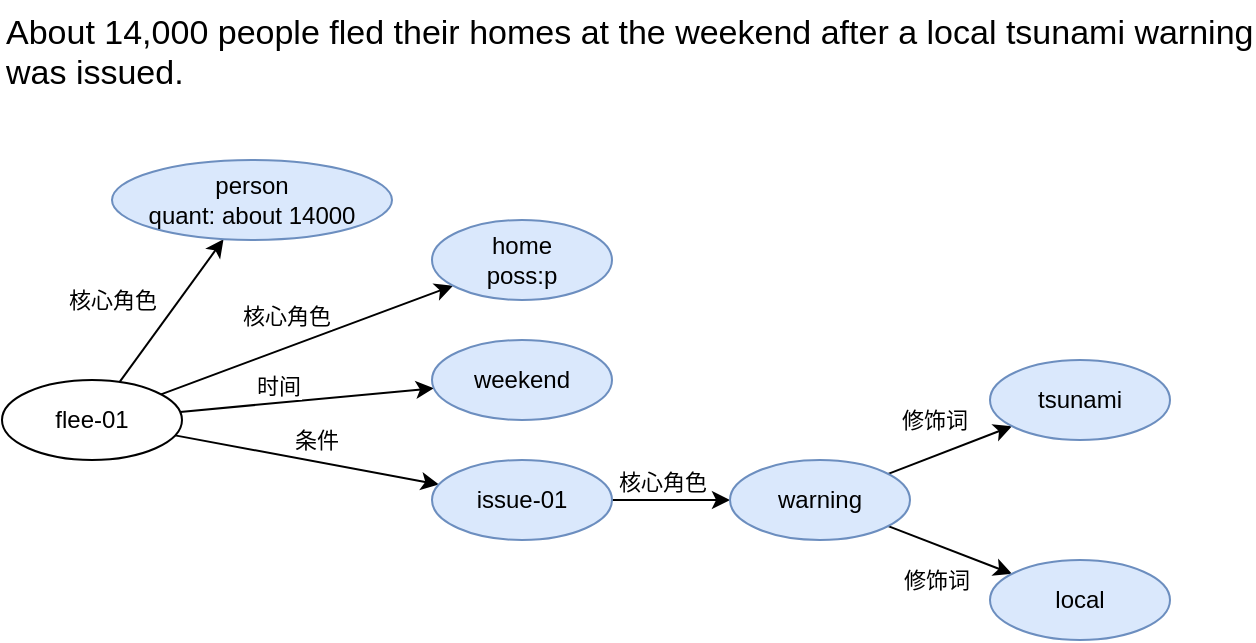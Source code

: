 <mxfile version="22.1.11" type="github">
  <diagram name="第 1 页" id="Bpt3EHnc-XG6woePa3AU">
    <mxGraphModel dx="1065" dy="578" grid="1" gridSize="10" guides="1" tooltips="1" connect="1" arrows="1" fold="1" page="1" pageScale="1" pageWidth="827" pageHeight="1169" math="0" shadow="0">
      <root>
        <mxCell id="0" />
        <mxCell id="1" parent="0" />
        <mxCell id="xj7ccxpRjcmuDJTjEku6-1" value="&lt;font style=&quot;font-size: 17px;&quot;&gt;About 14,000 people fled their homes at the weekend after a local tsunami warning was issued. &lt;/font&gt;" style="text;whiteSpace=wrap;html=1;" parent="1" vertex="1">
          <mxGeometry x="134" y="70" width="626" height="40" as="geometry" />
        </mxCell>
        <mxCell id="xj7ccxpRjcmuDJTjEku6-5" value="" style="rounded=0;orthogonalLoop=1;jettySize=auto;html=1;" parent="1" source="xj7ccxpRjcmuDJTjEku6-2" target="xj7ccxpRjcmuDJTjEku6-4" edge="1">
          <mxGeometry relative="1" as="geometry" />
        </mxCell>
        <mxCell id="xj7ccxpRjcmuDJTjEku6-6" value="核心角色" style="edgeLabel;html=1;align=center;verticalAlign=middle;resizable=0;points=[];" parent="xj7ccxpRjcmuDJTjEku6-5" vertex="1" connectable="0">
          <mxGeometry y="1" relative="1" as="geometry">
            <mxPoint x="-29" y="-5" as="offset" />
          </mxGeometry>
        </mxCell>
        <mxCell id="xj7ccxpRjcmuDJTjEku6-8" value="" style="rounded=0;orthogonalLoop=1;jettySize=auto;html=1;" parent="1" source="xj7ccxpRjcmuDJTjEku6-2" target="xj7ccxpRjcmuDJTjEku6-7" edge="1">
          <mxGeometry relative="1" as="geometry" />
        </mxCell>
        <mxCell id="xj7ccxpRjcmuDJTjEku6-9" value="核心角色" style="edgeLabel;html=1;align=center;verticalAlign=middle;resizable=0;points=[];" parent="xj7ccxpRjcmuDJTjEku6-8" vertex="1" connectable="0">
          <mxGeometry x="-0.05" y="2" relative="1" as="geometry">
            <mxPoint x="-6" y="-12" as="offset" />
          </mxGeometry>
        </mxCell>
        <mxCell id="xj7ccxpRjcmuDJTjEku6-11" value="" style="rounded=0;orthogonalLoop=1;jettySize=auto;html=1;" parent="1" source="xj7ccxpRjcmuDJTjEku6-2" target="xj7ccxpRjcmuDJTjEku6-10" edge="1">
          <mxGeometry relative="1" as="geometry" />
        </mxCell>
        <mxCell id="xj7ccxpRjcmuDJTjEku6-12" value="时间" style="edgeLabel;html=1;align=center;verticalAlign=middle;resizable=0;points=[];" parent="xj7ccxpRjcmuDJTjEku6-11" vertex="1" connectable="0">
          <mxGeometry x="-0.4" y="-1" relative="1" as="geometry">
            <mxPoint x="11" y="-11" as="offset" />
          </mxGeometry>
        </mxCell>
        <mxCell id="xj7ccxpRjcmuDJTjEku6-14" value="" style="rounded=0;orthogonalLoop=1;jettySize=auto;html=1;" parent="1" source="xj7ccxpRjcmuDJTjEku6-2" target="xj7ccxpRjcmuDJTjEku6-13" edge="1">
          <mxGeometry relative="1" as="geometry" />
        </mxCell>
        <mxCell id="xj7ccxpRjcmuDJTjEku6-15" value="条件" style="edgeLabel;html=1;align=center;verticalAlign=middle;resizable=0;points=[];" parent="xj7ccxpRjcmuDJTjEku6-14" vertex="1" connectable="0">
          <mxGeometry x="-0.175" y="1" relative="1" as="geometry">
            <mxPoint x="15" y="-7" as="offset" />
          </mxGeometry>
        </mxCell>
        <mxCell id="xj7ccxpRjcmuDJTjEku6-2" value="flee-01" style="ellipse;whiteSpace=wrap;html=1;" parent="1" vertex="1">
          <mxGeometry x="134" y="260" width="90" height="40" as="geometry" />
        </mxCell>
        <mxCell id="xj7ccxpRjcmuDJTjEku6-4" value="person&lt;br&gt;quant: about 14000" style="ellipse;whiteSpace=wrap;html=1;fillColor=#dae8fc;strokeColor=#6c8ebf;" parent="1" vertex="1">
          <mxGeometry x="189" y="150" width="140" height="40" as="geometry" />
        </mxCell>
        <mxCell id="xj7ccxpRjcmuDJTjEku6-7" value="home&lt;br&gt;poss:p" style="ellipse;whiteSpace=wrap;html=1;fillColor=#dae8fc;strokeColor=#6c8ebf;" parent="1" vertex="1">
          <mxGeometry x="349" y="180" width="90" height="40" as="geometry" />
        </mxCell>
        <mxCell id="xj7ccxpRjcmuDJTjEku6-10" value="weekend" style="ellipse;whiteSpace=wrap;html=1;fillColor=#dae8fc;strokeColor=#6c8ebf;" parent="1" vertex="1">
          <mxGeometry x="349" y="240" width="90" height="40" as="geometry" />
        </mxCell>
        <mxCell id="xj7ccxpRjcmuDJTjEku6-24" value="" style="edgeStyle=orthogonalEdgeStyle;rounded=0;orthogonalLoop=1;jettySize=auto;html=1;" parent="1" source="xj7ccxpRjcmuDJTjEku6-13" target="xj7ccxpRjcmuDJTjEku6-16" edge="1">
          <mxGeometry relative="1" as="geometry" />
        </mxCell>
        <mxCell id="xj7ccxpRjcmuDJTjEku6-25" value="核心角色" style="edgeLabel;html=1;align=center;verticalAlign=middle;resizable=0;points=[];" parent="xj7ccxpRjcmuDJTjEku6-24" vertex="1" connectable="0">
          <mxGeometry x="-0.148" y="1" relative="1" as="geometry">
            <mxPoint y="-8" as="offset" />
          </mxGeometry>
        </mxCell>
        <mxCell id="xj7ccxpRjcmuDJTjEku6-13" value="issue-01" style="ellipse;whiteSpace=wrap;html=1;fillColor=#dae8fc;strokeColor=#6c8ebf;" parent="1" vertex="1">
          <mxGeometry x="349" y="300" width="90" height="40" as="geometry" />
        </mxCell>
        <mxCell id="xj7ccxpRjcmuDJTjEku6-20" value="修饰词" style="rounded=0;orthogonalLoop=1;jettySize=auto;html=1;" parent="1" source="xj7ccxpRjcmuDJTjEku6-16" target="xj7ccxpRjcmuDJTjEku6-19" edge="1">
          <mxGeometry x="-0.064" y="17" relative="1" as="geometry">
            <mxPoint as="offset" />
          </mxGeometry>
        </mxCell>
        <mxCell id="xj7ccxpRjcmuDJTjEku6-22" value="" style="rounded=0;orthogonalLoop=1;jettySize=auto;html=1;" parent="1" source="xj7ccxpRjcmuDJTjEku6-16" target="xj7ccxpRjcmuDJTjEku6-21" edge="1">
          <mxGeometry relative="1" as="geometry" />
        </mxCell>
        <mxCell id="xj7ccxpRjcmuDJTjEku6-23" value="修饰词" style="edgeLabel;html=1;align=center;verticalAlign=middle;resizable=0;points=[];" parent="xj7ccxpRjcmuDJTjEku6-22" vertex="1" connectable="0">
          <mxGeometry x="-0.175" y="-3" relative="1" as="geometry">
            <mxPoint x="-1" y="14" as="offset" />
          </mxGeometry>
        </mxCell>
        <mxCell id="xj7ccxpRjcmuDJTjEku6-16" value="warning" style="ellipse;whiteSpace=wrap;html=1;fillColor=#dae8fc;strokeColor=#6c8ebf;" parent="1" vertex="1">
          <mxGeometry x="498" y="300" width="90" height="40" as="geometry" />
        </mxCell>
        <mxCell id="xj7ccxpRjcmuDJTjEku6-19" value="tsunami" style="ellipse;whiteSpace=wrap;html=1;fillColor=#dae8fc;strokeColor=#6c8ebf;" parent="1" vertex="1">
          <mxGeometry x="628" y="250" width="90" height="40" as="geometry" />
        </mxCell>
        <mxCell id="xj7ccxpRjcmuDJTjEku6-21" value="local" style="ellipse;whiteSpace=wrap;html=1;fillColor=#dae8fc;strokeColor=#6c8ebf;" parent="1" vertex="1">
          <mxGeometry x="628" y="350" width="90" height="40" as="geometry" />
        </mxCell>
      </root>
    </mxGraphModel>
  </diagram>
</mxfile>
